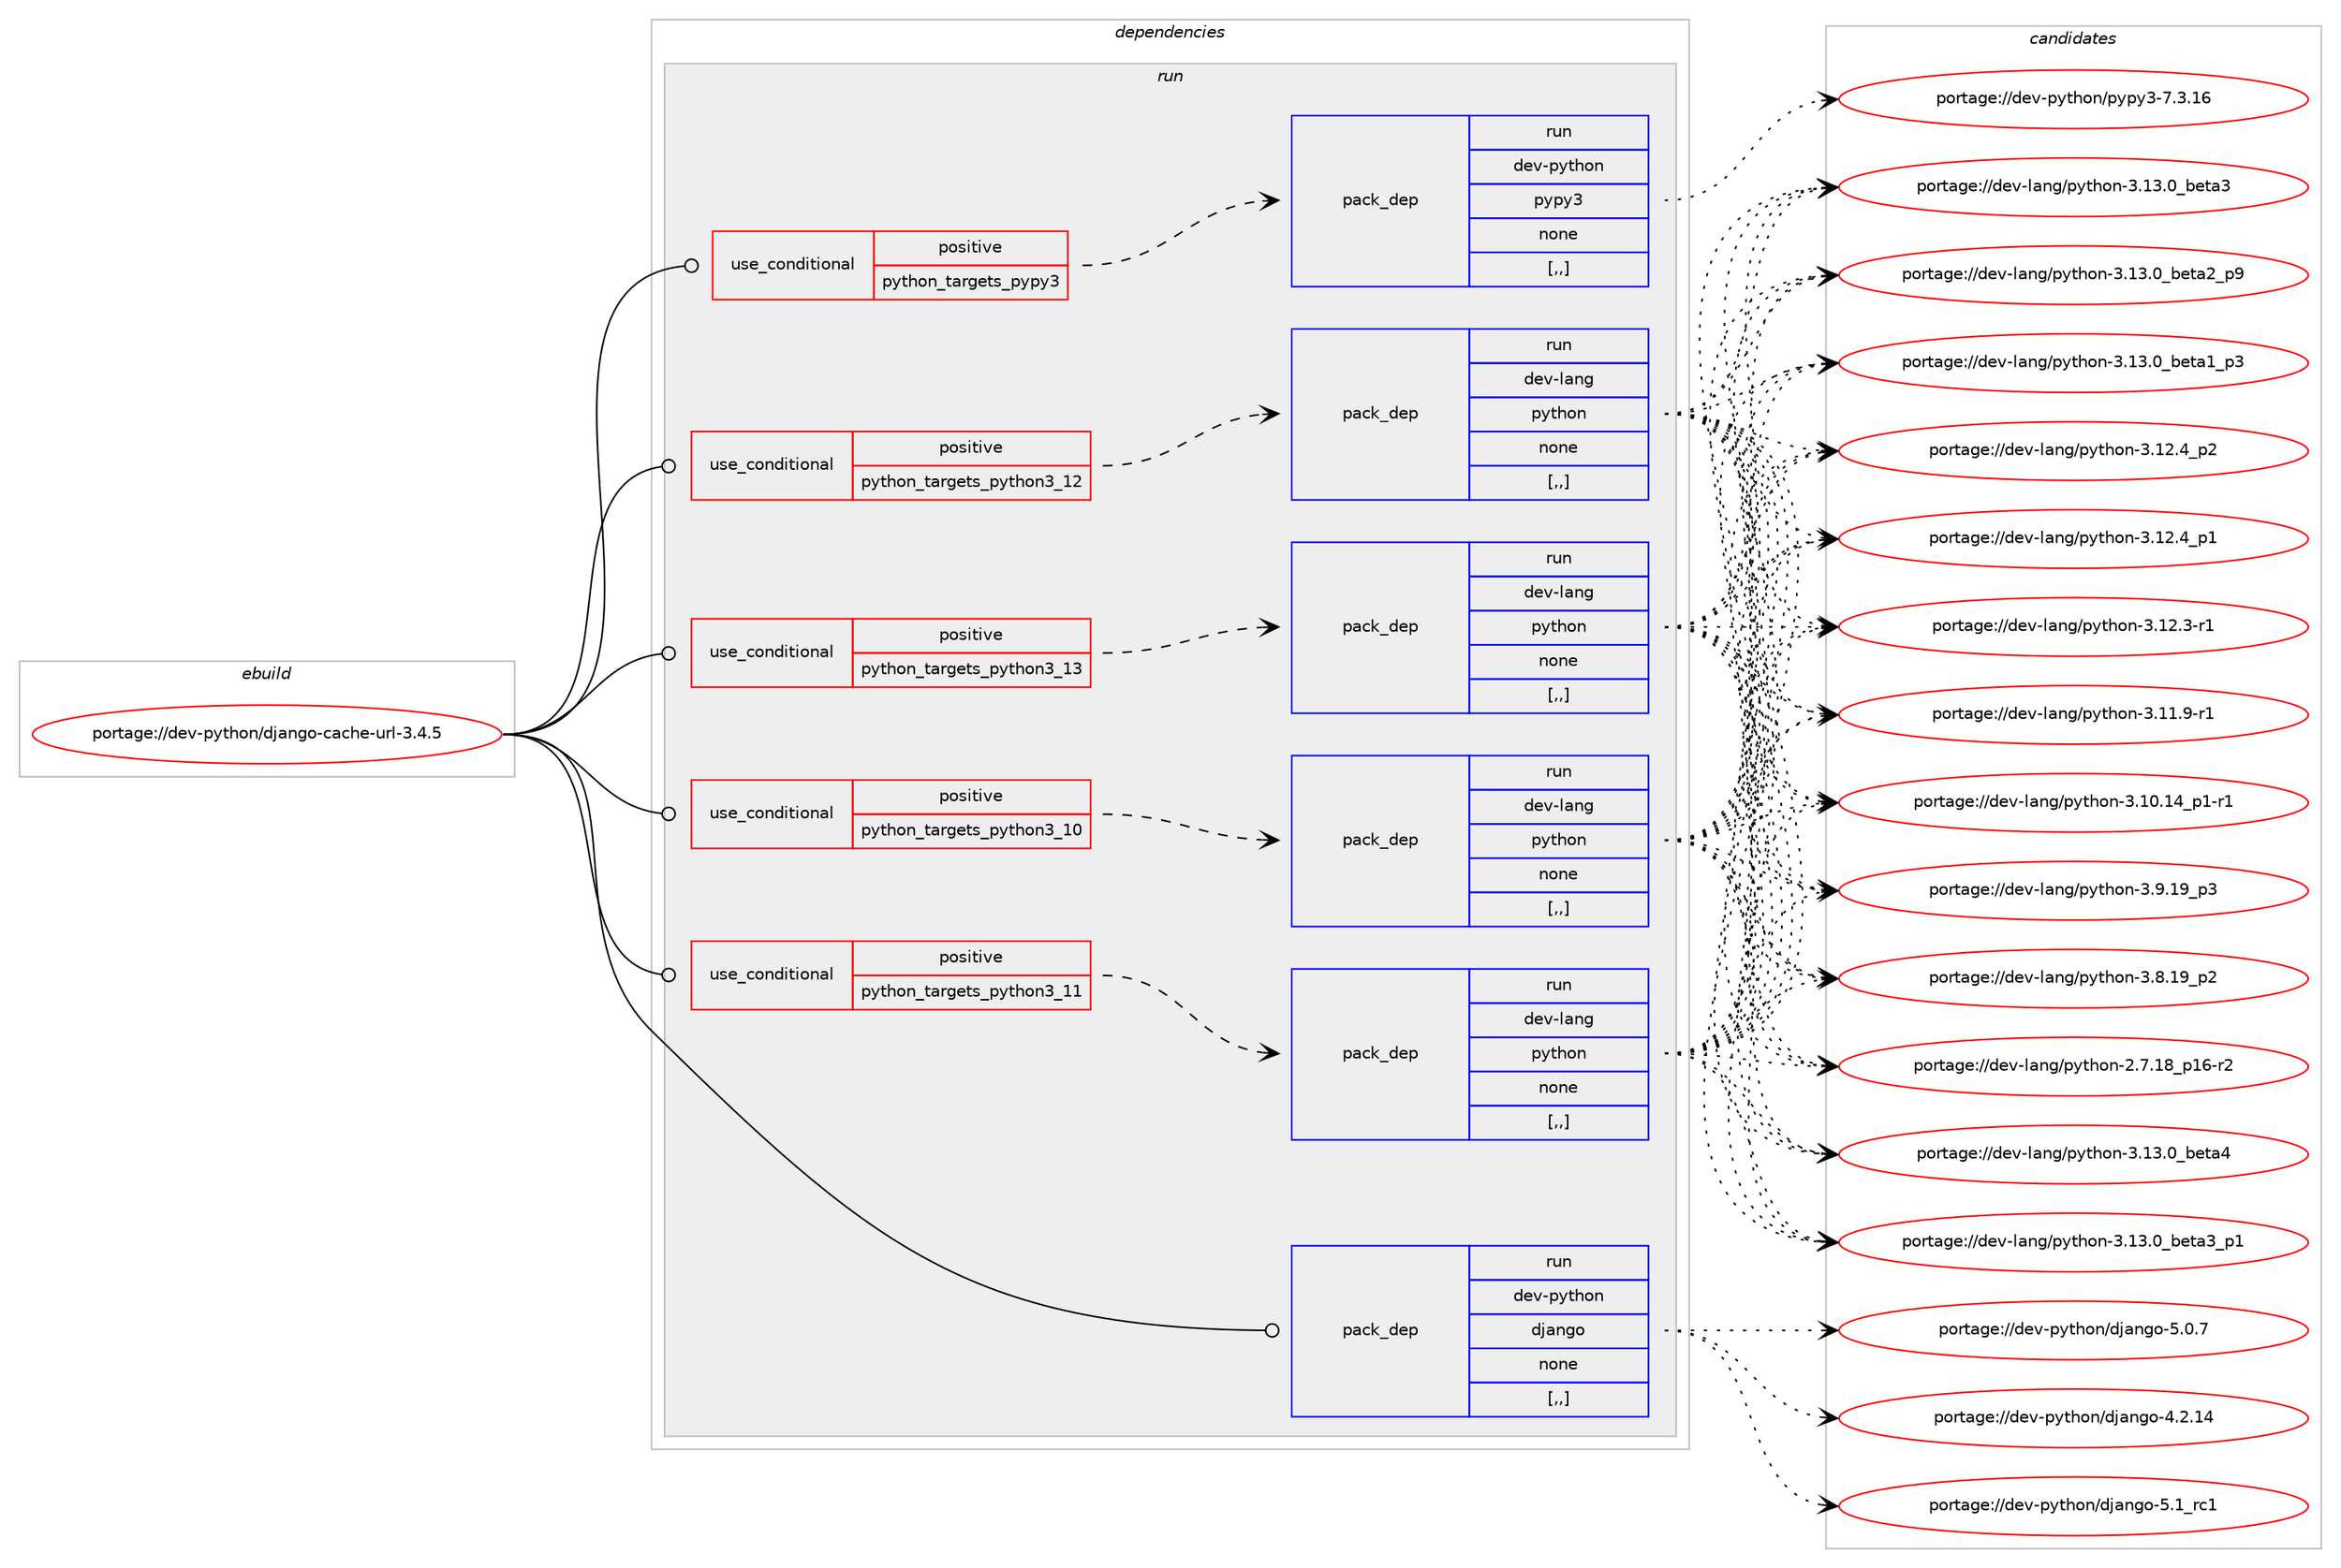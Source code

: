 digraph prolog {

# *************
# Graph options
# *************

newrank=true;
concentrate=true;
compound=true;
graph [rankdir=LR,fontname=Helvetica,fontsize=10,ranksep=1.5];#, ranksep=2.5, nodesep=0.2];
edge  [arrowhead=vee];
node  [fontname=Helvetica,fontsize=10];

# **********
# The ebuild
# **********

subgraph cluster_leftcol {
color=gray;
label=<<i>ebuild</i>>;
id [label="portage://dev-python/django-cache-url-3.4.5", color=red, width=4, href="../dev-python/django-cache-url-3.4.5.svg"];
}

# ****************
# The dependencies
# ****************

subgraph cluster_midcol {
color=gray;
label=<<i>dependencies</i>>;
subgraph cluster_compile {
fillcolor="#eeeeee";
style=filled;
label=<<i>compile</i>>;
}
subgraph cluster_compileandrun {
fillcolor="#eeeeee";
style=filled;
label=<<i>compile and run</i>>;
}
subgraph cluster_run {
fillcolor="#eeeeee";
style=filled;
label=<<i>run</i>>;
subgraph cond32411 {
dependency145520 [label=<<TABLE BORDER="0" CELLBORDER="1" CELLSPACING="0" CELLPADDING="4"><TR><TD ROWSPAN="3" CELLPADDING="10">use_conditional</TD></TR><TR><TD>positive</TD></TR><TR><TD>python_targets_pypy3</TD></TR></TABLE>>, shape=none, color=red];
subgraph pack111862 {
dependency145521 [label=<<TABLE BORDER="0" CELLBORDER="1" CELLSPACING="0" CELLPADDING="4" WIDTH="220"><TR><TD ROWSPAN="6" CELLPADDING="30">pack_dep</TD></TR><TR><TD WIDTH="110">run</TD></TR><TR><TD>dev-python</TD></TR><TR><TD>pypy3</TD></TR><TR><TD>none</TD></TR><TR><TD>[,,]</TD></TR></TABLE>>, shape=none, color=blue];
}
dependency145520:e -> dependency145521:w [weight=20,style="dashed",arrowhead="vee"];
}
id:e -> dependency145520:w [weight=20,style="solid",arrowhead="odot"];
subgraph cond32412 {
dependency145522 [label=<<TABLE BORDER="0" CELLBORDER="1" CELLSPACING="0" CELLPADDING="4"><TR><TD ROWSPAN="3" CELLPADDING="10">use_conditional</TD></TR><TR><TD>positive</TD></TR><TR><TD>python_targets_python3_10</TD></TR></TABLE>>, shape=none, color=red];
subgraph pack111863 {
dependency145523 [label=<<TABLE BORDER="0" CELLBORDER="1" CELLSPACING="0" CELLPADDING="4" WIDTH="220"><TR><TD ROWSPAN="6" CELLPADDING="30">pack_dep</TD></TR><TR><TD WIDTH="110">run</TD></TR><TR><TD>dev-lang</TD></TR><TR><TD>python</TD></TR><TR><TD>none</TD></TR><TR><TD>[,,]</TD></TR></TABLE>>, shape=none, color=blue];
}
dependency145522:e -> dependency145523:w [weight=20,style="dashed",arrowhead="vee"];
}
id:e -> dependency145522:w [weight=20,style="solid",arrowhead="odot"];
subgraph cond32413 {
dependency145524 [label=<<TABLE BORDER="0" CELLBORDER="1" CELLSPACING="0" CELLPADDING="4"><TR><TD ROWSPAN="3" CELLPADDING="10">use_conditional</TD></TR><TR><TD>positive</TD></TR><TR><TD>python_targets_python3_11</TD></TR></TABLE>>, shape=none, color=red];
subgraph pack111864 {
dependency145525 [label=<<TABLE BORDER="0" CELLBORDER="1" CELLSPACING="0" CELLPADDING="4" WIDTH="220"><TR><TD ROWSPAN="6" CELLPADDING="30">pack_dep</TD></TR><TR><TD WIDTH="110">run</TD></TR><TR><TD>dev-lang</TD></TR><TR><TD>python</TD></TR><TR><TD>none</TD></TR><TR><TD>[,,]</TD></TR></TABLE>>, shape=none, color=blue];
}
dependency145524:e -> dependency145525:w [weight=20,style="dashed",arrowhead="vee"];
}
id:e -> dependency145524:w [weight=20,style="solid",arrowhead="odot"];
subgraph cond32414 {
dependency145526 [label=<<TABLE BORDER="0" CELLBORDER="1" CELLSPACING="0" CELLPADDING="4"><TR><TD ROWSPAN="3" CELLPADDING="10">use_conditional</TD></TR><TR><TD>positive</TD></TR><TR><TD>python_targets_python3_12</TD></TR></TABLE>>, shape=none, color=red];
subgraph pack111865 {
dependency145527 [label=<<TABLE BORDER="0" CELLBORDER="1" CELLSPACING="0" CELLPADDING="4" WIDTH="220"><TR><TD ROWSPAN="6" CELLPADDING="30">pack_dep</TD></TR><TR><TD WIDTH="110">run</TD></TR><TR><TD>dev-lang</TD></TR><TR><TD>python</TD></TR><TR><TD>none</TD></TR><TR><TD>[,,]</TD></TR></TABLE>>, shape=none, color=blue];
}
dependency145526:e -> dependency145527:w [weight=20,style="dashed",arrowhead="vee"];
}
id:e -> dependency145526:w [weight=20,style="solid",arrowhead="odot"];
subgraph cond32415 {
dependency145528 [label=<<TABLE BORDER="0" CELLBORDER="1" CELLSPACING="0" CELLPADDING="4"><TR><TD ROWSPAN="3" CELLPADDING="10">use_conditional</TD></TR><TR><TD>positive</TD></TR><TR><TD>python_targets_python3_13</TD></TR></TABLE>>, shape=none, color=red];
subgraph pack111866 {
dependency145529 [label=<<TABLE BORDER="0" CELLBORDER="1" CELLSPACING="0" CELLPADDING="4" WIDTH="220"><TR><TD ROWSPAN="6" CELLPADDING="30">pack_dep</TD></TR><TR><TD WIDTH="110">run</TD></TR><TR><TD>dev-lang</TD></TR><TR><TD>python</TD></TR><TR><TD>none</TD></TR><TR><TD>[,,]</TD></TR></TABLE>>, shape=none, color=blue];
}
dependency145528:e -> dependency145529:w [weight=20,style="dashed",arrowhead="vee"];
}
id:e -> dependency145528:w [weight=20,style="solid",arrowhead="odot"];
subgraph pack111867 {
dependency145530 [label=<<TABLE BORDER="0" CELLBORDER="1" CELLSPACING="0" CELLPADDING="4" WIDTH="220"><TR><TD ROWSPAN="6" CELLPADDING="30">pack_dep</TD></TR><TR><TD WIDTH="110">run</TD></TR><TR><TD>dev-python</TD></TR><TR><TD>django</TD></TR><TR><TD>none</TD></TR><TR><TD>[,,]</TD></TR></TABLE>>, shape=none, color=blue];
}
id:e -> dependency145530:w [weight=20,style="solid",arrowhead="odot"];
}
}

# **************
# The candidates
# **************

subgraph cluster_choices {
rank=same;
color=gray;
label=<<i>candidates</i>>;

subgraph choice111862 {
color=black;
nodesep=1;
choice10010111845112121116104111110471121211121215145554651464954 [label="portage://dev-python/pypy3-7.3.16", color=red, width=4,href="../dev-python/pypy3-7.3.16.svg"];
dependency145521:e -> choice10010111845112121116104111110471121211121215145554651464954:w [style=dotted,weight="100"];
}
subgraph choice111863 {
color=black;
nodesep=1;
choice1001011184510897110103471121211161041111104551464951464895981011169752 [label="portage://dev-lang/python-3.13.0_beta4", color=red, width=4,href="../dev-lang/python-3.13.0_beta4.svg"];
choice10010111845108971101034711212111610411111045514649514648959810111697519511249 [label="portage://dev-lang/python-3.13.0_beta3_p1", color=red, width=4,href="../dev-lang/python-3.13.0_beta3_p1.svg"];
choice1001011184510897110103471121211161041111104551464951464895981011169751 [label="portage://dev-lang/python-3.13.0_beta3", color=red, width=4,href="../dev-lang/python-3.13.0_beta3.svg"];
choice10010111845108971101034711212111610411111045514649514648959810111697509511257 [label="portage://dev-lang/python-3.13.0_beta2_p9", color=red, width=4,href="../dev-lang/python-3.13.0_beta2_p9.svg"];
choice10010111845108971101034711212111610411111045514649514648959810111697499511251 [label="portage://dev-lang/python-3.13.0_beta1_p3", color=red, width=4,href="../dev-lang/python-3.13.0_beta1_p3.svg"];
choice100101118451089711010347112121116104111110455146495046529511250 [label="portage://dev-lang/python-3.12.4_p2", color=red, width=4,href="../dev-lang/python-3.12.4_p2.svg"];
choice100101118451089711010347112121116104111110455146495046529511249 [label="portage://dev-lang/python-3.12.4_p1", color=red, width=4,href="../dev-lang/python-3.12.4_p1.svg"];
choice100101118451089711010347112121116104111110455146495046514511449 [label="portage://dev-lang/python-3.12.3-r1", color=red, width=4,href="../dev-lang/python-3.12.3-r1.svg"];
choice100101118451089711010347112121116104111110455146494946574511449 [label="portage://dev-lang/python-3.11.9-r1", color=red, width=4,href="../dev-lang/python-3.11.9-r1.svg"];
choice100101118451089711010347112121116104111110455146494846495295112494511449 [label="portage://dev-lang/python-3.10.14_p1-r1", color=red, width=4,href="../dev-lang/python-3.10.14_p1-r1.svg"];
choice100101118451089711010347112121116104111110455146574649579511251 [label="portage://dev-lang/python-3.9.19_p3", color=red, width=4,href="../dev-lang/python-3.9.19_p3.svg"];
choice100101118451089711010347112121116104111110455146564649579511250 [label="portage://dev-lang/python-3.8.19_p2", color=red, width=4,href="../dev-lang/python-3.8.19_p2.svg"];
choice100101118451089711010347112121116104111110455046554649569511249544511450 [label="portage://dev-lang/python-2.7.18_p16-r2", color=red, width=4,href="../dev-lang/python-2.7.18_p16-r2.svg"];
dependency145523:e -> choice1001011184510897110103471121211161041111104551464951464895981011169752:w [style=dotted,weight="100"];
dependency145523:e -> choice10010111845108971101034711212111610411111045514649514648959810111697519511249:w [style=dotted,weight="100"];
dependency145523:e -> choice1001011184510897110103471121211161041111104551464951464895981011169751:w [style=dotted,weight="100"];
dependency145523:e -> choice10010111845108971101034711212111610411111045514649514648959810111697509511257:w [style=dotted,weight="100"];
dependency145523:e -> choice10010111845108971101034711212111610411111045514649514648959810111697499511251:w [style=dotted,weight="100"];
dependency145523:e -> choice100101118451089711010347112121116104111110455146495046529511250:w [style=dotted,weight="100"];
dependency145523:e -> choice100101118451089711010347112121116104111110455146495046529511249:w [style=dotted,weight="100"];
dependency145523:e -> choice100101118451089711010347112121116104111110455146495046514511449:w [style=dotted,weight="100"];
dependency145523:e -> choice100101118451089711010347112121116104111110455146494946574511449:w [style=dotted,weight="100"];
dependency145523:e -> choice100101118451089711010347112121116104111110455146494846495295112494511449:w [style=dotted,weight="100"];
dependency145523:e -> choice100101118451089711010347112121116104111110455146574649579511251:w [style=dotted,weight="100"];
dependency145523:e -> choice100101118451089711010347112121116104111110455146564649579511250:w [style=dotted,weight="100"];
dependency145523:e -> choice100101118451089711010347112121116104111110455046554649569511249544511450:w [style=dotted,weight="100"];
}
subgraph choice111864 {
color=black;
nodesep=1;
choice1001011184510897110103471121211161041111104551464951464895981011169752 [label="portage://dev-lang/python-3.13.0_beta4", color=red, width=4,href="../dev-lang/python-3.13.0_beta4.svg"];
choice10010111845108971101034711212111610411111045514649514648959810111697519511249 [label="portage://dev-lang/python-3.13.0_beta3_p1", color=red, width=4,href="../dev-lang/python-3.13.0_beta3_p1.svg"];
choice1001011184510897110103471121211161041111104551464951464895981011169751 [label="portage://dev-lang/python-3.13.0_beta3", color=red, width=4,href="../dev-lang/python-3.13.0_beta3.svg"];
choice10010111845108971101034711212111610411111045514649514648959810111697509511257 [label="portage://dev-lang/python-3.13.0_beta2_p9", color=red, width=4,href="../dev-lang/python-3.13.0_beta2_p9.svg"];
choice10010111845108971101034711212111610411111045514649514648959810111697499511251 [label="portage://dev-lang/python-3.13.0_beta1_p3", color=red, width=4,href="../dev-lang/python-3.13.0_beta1_p3.svg"];
choice100101118451089711010347112121116104111110455146495046529511250 [label="portage://dev-lang/python-3.12.4_p2", color=red, width=4,href="../dev-lang/python-3.12.4_p2.svg"];
choice100101118451089711010347112121116104111110455146495046529511249 [label="portage://dev-lang/python-3.12.4_p1", color=red, width=4,href="../dev-lang/python-3.12.4_p1.svg"];
choice100101118451089711010347112121116104111110455146495046514511449 [label="portage://dev-lang/python-3.12.3-r1", color=red, width=4,href="../dev-lang/python-3.12.3-r1.svg"];
choice100101118451089711010347112121116104111110455146494946574511449 [label="portage://dev-lang/python-3.11.9-r1", color=red, width=4,href="../dev-lang/python-3.11.9-r1.svg"];
choice100101118451089711010347112121116104111110455146494846495295112494511449 [label="portage://dev-lang/python-3.10.14_p1-r1", color=red, width=4,href="../dev-lang/python-3.10.14_p1-r1.svg"];
choice100101118451089711010347112121116104111110455146574649579511251 [label="portage://dev-lang/python-3.9.19_p3", color=red, width=4,href="../dev-lang/python-3.9.19_p3.svg"];
choice100101118451089711010347112121116104111110455146564649579511250 [label="portage://dev-lang/python-3.8.19_p2", color=red, width=4,href="../dev-lang/python-3.8.19_p2.svg"];
choice100101118451089711010347112121116104111110455046554649569511249544511450 [label="portage://dev-lang/python-2.7.18_p16-r2", color=red, width=4,href="../dev-lang/python-2.7.18_p16-r2.svg"];
dependency145525:e -> choice1001011184510897110103471121211161041111104551464951464895981011169752:w [style=dotted,weight="100"];
dependency145525:e -> choice10010111845108971101034711212111610411111045514649514648959810111697519511249:w [style=dotted,weight="100"];
dependency145525:e -> choice1001011184510897110103471121211161041111104551464951464895981011169751:w [style=dotted,weight="100"];
dependency145525:e -> choice10010111845108971101034711212111610411111045514649514648959810111697509511257:w [style=dotted,weight="100"];
dependency145525:e -> choice10010111845108971101034711212111610411111045514649514648959810111697499511251:w [style=dotted,weight="100"];
dependency145525:e -> choice100101118451089711010347112121116104111110455146495046529511250:w [style=dotted,weight="100"];
dependency145525:e -> choice100101118451089711010347112121116104111110455146495046529511249:w [style=dotted,weight="100"];
dependency145525:e -> choice100101118451089711010347112121116104111110455146495046514511449:w [style=dotted,weight="100"];
dependency145525:e -> choice100101118451089711010347112121116104111110455146494946574511449:w [style=dotted,weight="100"];
dependency145525:e -> choice100101118451089711010347112121116104111110455146494846495295112494511449:w [style=dotted,weight="100"];
dependency145525:e -> choice100101118451089711010347112121116104111110455146574649579511251:w [style=dotted,weight="100"];
dependency145525:e -> choice100101118451089711010347112121116104111110455146564649579511250:w [style=dotted,weight="100"];
dependency145525:e -> choice100101118451089711010347112121116104111110455046554649569511249544511450:w [style=dotted,weight="100"];
}
subgraph choice111865 {
color=black;
nodesep=1;
choice1001011184510897110103471121211161041111104551464951464895981011169752 [label="portage://dev-lang/python-3.13.0_beta4", color=red, width=4,href="../dev-lang/python-3.13.0_beta4.svg"];
choice10010111845108971101034711212111610411111045514649514648959810111697519511249 [label="portage://dev-lang/python-3.13.0_beta3_p1", color=red, width=4,href="../dev-lang/python-3.13.0_beta3_p1.svg"];
choice1001011184510897110103471121211161041111104551464951464895981011169751 [label="portage://dev-lang/python-3.13.0_beta3", color=red, width=4,href="../dev-lang/python-3.13.0_beta3.svg"];
choice10010111845108971101034711212111610411111045514649514648959810111697509511257 [label="portage://dev-lang/python-3.13.0_beta2_p9", color=red, width=4,href="../dev-lang/python-3.13.0_beta2_p9.svg"];
choice10010111845108971101034711212111610411111045514649514648959810111697499511251 [label="portage://dev-lang/python-3.13.0_beta1_p3", color=red, width=4,href="../dev-lang/python-3.13.0_beta1_p3.svg"];
choice100101118451089711010347112121116104111110455146495046529511250 [label="portage://dev-lang/python-3.12.4_p2", color=red, width=4,href="../dev-lang/python-3.12.4_p2.svg"];
choice100101118451089711010347112121116104111110455146495046529511249 [label="portage://dev-lang/python-3.12.4_p1", color=red, width=4,href="../dev-lang/python-3.12.4_p1.svg"];
choice100101118451089711010347112121116104111110455146495046514511449 [label="portage://dev-lang/python-3.12.3-r1", color=red, width=4,href="../dev-lang/python-3.12.3-r1.svg"];
choice100101118451089711010347112121116104111110455146494946574511449 [label="portage://dev-lang/python-3.11.9-r1", color=red, width=4,href="../dev-lang/python-3.11.9-r1.svg"];
choice100101118451089711010347112121116104111110455146494846495295112494511449 [label="portage://dev-lang/python-3.10.14_p1-r1", color=red, width=4,href="../dev-lang/python-3.10.14_p1-r1.svg"];
choice100101118451089711010347112121116104111110455146574649579511251 [label="portage://dev-lang/python-3.9.19_p3", color=red, width=4,href="../dev-lang/python-3.9.19_p3.svg"];
choice100101118451089711010347112121116104111110455146564649579511250 [label="portage://dev-lang/python-3.8.19_p2", color=red, width=4,href="../dev-lang/python-3.8.19_p2.svg"];
choice100101118451089711010347112121116104111110455046554649569511249544511450 [label="portage://dev-lang/python-2.7.18_p16-r2", color=red, width=4,href="../dev-lang/python-2.7.18_p16-r2.svg"];
dependency145527:e -> choice1001011184510897110103471121211161041111104551464951464895981011169752:w [style=dotted,weight="100"];
dependency145527:e -> choice10010111845108971101034711212111610411111045514649514648959810111697519511249:w [style=dotted,weight="100"];
dependency145527:e -> choice1001011184510897110103471121211161041111104551464951464895981011169751:w [style=dotted,weight="100"];
dependency145527:e -> choice10010111845108971101034711212111610411111045514649514648959810111697509511257:w [style=dotted,weight="100"];
dependency145527:e -> choice10010111845108971101034711212111610411111045514649514648959810111697499511251:w [style=dotted,weight="100"];
dependency145527:e -> choice100101118451089711010347112121116104111110455146495046529511250:w [style=dotted,weight="100"];
dependency145527:e -> choice100101118451089711010347112121116104111110455146495046529511249:w [style=dotted,weight="100"];
dependency145527:e -> choice100101118451089711010347112121116104111110455146495046514511449:w [style=dotted,weight="100"];
dependency145527:e -> choice100101118451089711010347112121116104111110455146494946574511449:w [style=dotted,weight="100"];
dependency145527:e -> choice100101118451089711010347112121116104111110455146494846495295112494511449:w [style=dotted,weight="100"];
dependency145527:e -> choice100101118451089711010347112121116104111110455146574649579511251:w [style=dotted,weight="100"];
dependency145527:e -> choice100101118451089711010347112121116104111110455146564649579511250:w [style=dotted,weight="100"];
dependency145527:e -> choice100101118451089711010347112121116104111110455046554649569511249544511450:w [style=dotted,weight="100"];
}
subgraph choice111866 {
color=black;
nodesep=1;
choice1001011184510897110103471121211161041111104551464951464895981011169752 [label="portage://dev-lang/python-3.13.0_beta4", color=red, width=4,href="../dev-lang/python-3.13.0_beta4.svg"];
choice10010111845108971101034711212111610411111045514649514648959810111697519511249 [label="portage://dev-lang/python-3.13.0_beta3_p1", color=red, width=4,href="../dev-lang/python-3.13.0_beta3_p1.svg"];
choice1001011184510897110103471121211161041111104551464951464895981011169751 [label="portage://dev-lang/python-3.13.0_beta3", color=red, width=4,href="../dev-lang/python-3.13.0_beta3.svg"];
choice10010111845108971101034711212111610411111045514649514648959810111697509511257 [label="portage://dev-lang/python-3.13.0_beta2_p9", color=red, width=4,href="../dev-lang/python-3.13.0_beta2_p9.svg"];
choice10010111845108971101034711212111610411111045514649514648959810111697499511251 [label="portage://dev-lang/python-3.13.0_beta1_p3", color=red, width=4,href="../dev-lang/python-3.13.0_beta1_p3.svg"];
choice100101118451089711010347112121116104111110455146495046529511250 [label="portage://dev-lang/python-3.12.4_p2", color=red, width=4,href="../dev-lang/python-3.12.4_p2.svg"];
choice100101118451089711010347112121116104111110455146495046529511249 [label="portage://dev-lang/python-3.12.4_p1", color=red, width=4,href="../dev-lang/python-3.12.4_p1.svg"];
choice100101118451089711010347112121116104111110455146495046514511449 [label="portage://dev-lang/python-3.12.3-r1", color=red, width=4,href="../dev-lang/python-3.12.3-r1.svg"];
choice100101118451089711010347112121116104111110455146494946574511449 [label="portage://dev-lang/python-3.11.9-r1", color=red, width=4,href="../dev-lang/python-3.11.9-r1.svg"];
choice100101118451089711010347112121116104111110455146494846495295112494511449 [label="portage://dev-lang/python-3.10.14_p1-r1", color=red, width=4,href="../dev-lang/python-3.10.14_p1-r1.svg"];
choice100101118451089711010347112121116104111110455146574649579511251 [label="portage://dev-lang/python-3.9.19_p3", color=red, width=4,href="../dev-lang/python-3.9.19_p3.svg"];
choice100101118451089711010347112121116104111110455146564649579511250 [label="portage://dev-lang/python-3.8.19_p2", color=red, width=4,href="../dev-lang/python-3.8.19_p2.svg"];
choice100101118451089711010347112121116104111110455046554649569511249544511450 [label="portage://dev-lang/python-2.7.18_p16-r2", color=red, width=4,href="../dev-lang/python-2.7.18_p16-r2.svg"];
dependency145529:e -> choice1001011184510897110103471121211161041111104551464951464895981011169752:w [style=dotted,weight="100"];
dependency145529:e -> choice10010111845108971101034711212111610411111045514649514648959810111697519511249:w [style=dotted,weight="100"];
dependency145529:e -> choice1001011184510897110103471121211161041111104551464951464895981011169751:w [style=dotted,weight="100"];
dependency145529:e -> choice10010111845108971101034711212111610411111045514649514648959810111697509511257:w [style=dotted,weight="100"];
dependency145529:e -> choice10010111845108971101034711212111610411111045514649514648959810111697499511251:w [style=dotted,weight="100"];
dependency145529:e -> choice100101118451089711010347112121116104111110455146495046529511250:w [style=dotted,weight="100"];
dependency145529:e -> choice100101118451089711010347112121116104111110455146495046529511249:w [style=dotted,weight="100"];
dependency145529:e -> choice100101118451089711010347112121116104111110455146495046514511449:w [style=dotted,weight="100"];
dependency145529:e -> choice100101118451089711010347112121116104111110455146494946574511449:w [style=dotted,weight="100"];
dependency145529:e -> choice100101118451089711010347112121116104111110455146494846495295112494511449:w [style=dotted,weight="100"];
dependency145529:e -> choice100101118451089711010347112121116104111110455146574649579511251:w [style=dotted,weight="100"];
dependency145529:e -> choice100101118451089711010347112121116104111110455146564649579511250:w [style=dotted,weight="100"];
dependency145529:e -> choice100101118451089711010347112121116104111110455046554649569511249544511450:w [style=dotted,weight="100"];
}
subgraph choice111867 {
color=black;
nodesep=1;
choice10010111845112121116104111110471001069711010311145534649951149949 [label="portage://dev-python/django-5.1_rc1", color=red, width=4,href="../dev-python/django-5.1_rc1.svg"];
choice100101118451121211161041111104710010697110103111455346484655 [label="portage://dev-python/django-5.0.7", color=red, width=4,href="../dev-python/django-5.0.7.svg"];
choice10010111845112121116104111110471001069711010311145524650464952 [label="portage://dev-python/django-4.2.14", color=red, width=4,href="../dev-python/django-4.2.14.svg"];
dependency145530:e -> choice10010111845112121116104111110471001069711010311145534649951149949:w [style=dotted,weight="100"];
dependency145530:e -> choice100101118451121211161041111104710010697110103111455346484655:w [style=dotted,weight="100"];
dependency145530:e -> choice10010111845112121116104111110471001069711010311145524650464952:w [style=dotted,weight="100"];
}
}

}
